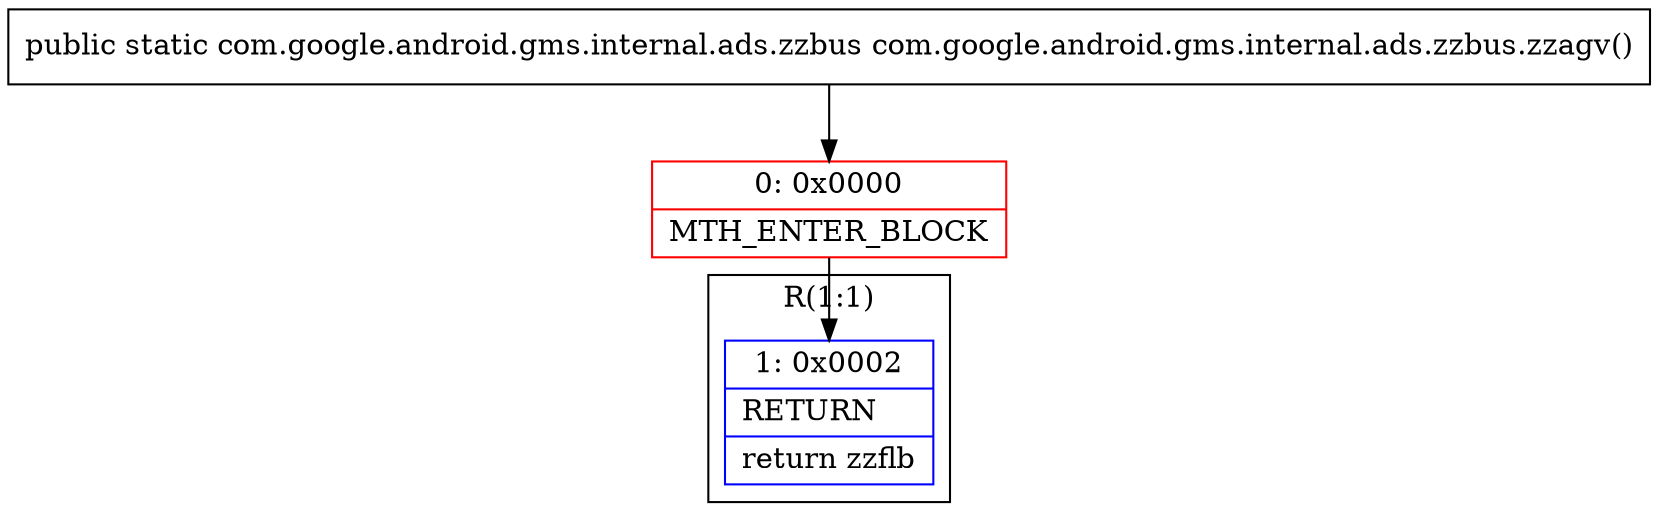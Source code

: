 digraph "CFG forcom.google.android.gms.internal.ads.zzbus.zzagv()Lcom\/google\/android\/gms\/internal\/ads\/zzbus;" {
subgraph cluster_Region_2128081800 {
label = "R(1:1)";
node [shape=record,color=blue];
Node_1 [shape=record,label="{1\:\ 0x0002|RETURN\l|return zzflb\l}"];
}
Node_0 [shape=record,color=red,label="{0\:\ 0x0000|MTH_ENTER_BLOCK\l}"];
MethodNode[shape=record,label="{public static com.google.android.gms.internal.ads.zzbus com.google.android.gms.internal.ads.zzbus.zzagv() }"];
MethodNode -> Node_0;
Node_0 -> Node_1;
}

